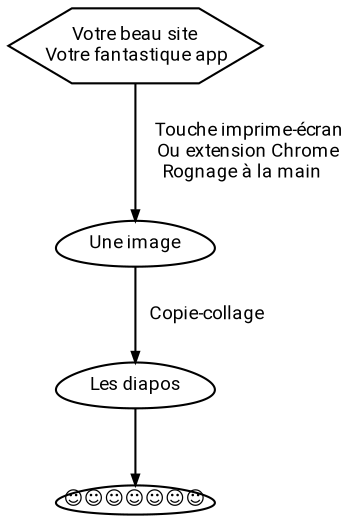 digraph {
  rankdir="TB"

  // nodes
  A [ label="Votre beau site\n Votre fantastique app" shape="hexagon" fontsize = "9" fontname = "Roboto" height = "0.5" width = "1.7" fixedsize = "true"]
  B [ label="Une image" shape="egg" fontsize = "9" fontname = "Roboto" height = "0.3" width = "1" fixedsize = "true"]
  C [ label="Les diapos" shape="egg" fontsize = "9" fontname = "Roboto" height = "0.3"  width = "1" fixedsize = "true"]
  D [ label="&#9786;&#9786;&#9786;&#9786;&#9786;&#9786;&#9786;" fontsize = "9" fontname = "Roboto" shape = "egg" height = "0.2" width = "1" fixedsize = "true"]

  // edges
  A -> B [ label = "    Touche imprime-écran\n    Ou extension Chrome\n Rognage à la main" fontsize = "9" fontname = "Roboto" arrowsize=.5, weight=.2]
  B -> C [ label = "   Copie-collage" fontsize = "9" fontname = "Roboto"arrowsize=.5, weight=2.]
  C -> D [ label = "" fontsize = "9" fontname = "Roboto"arrowsize=.5, weight=2.]
}
